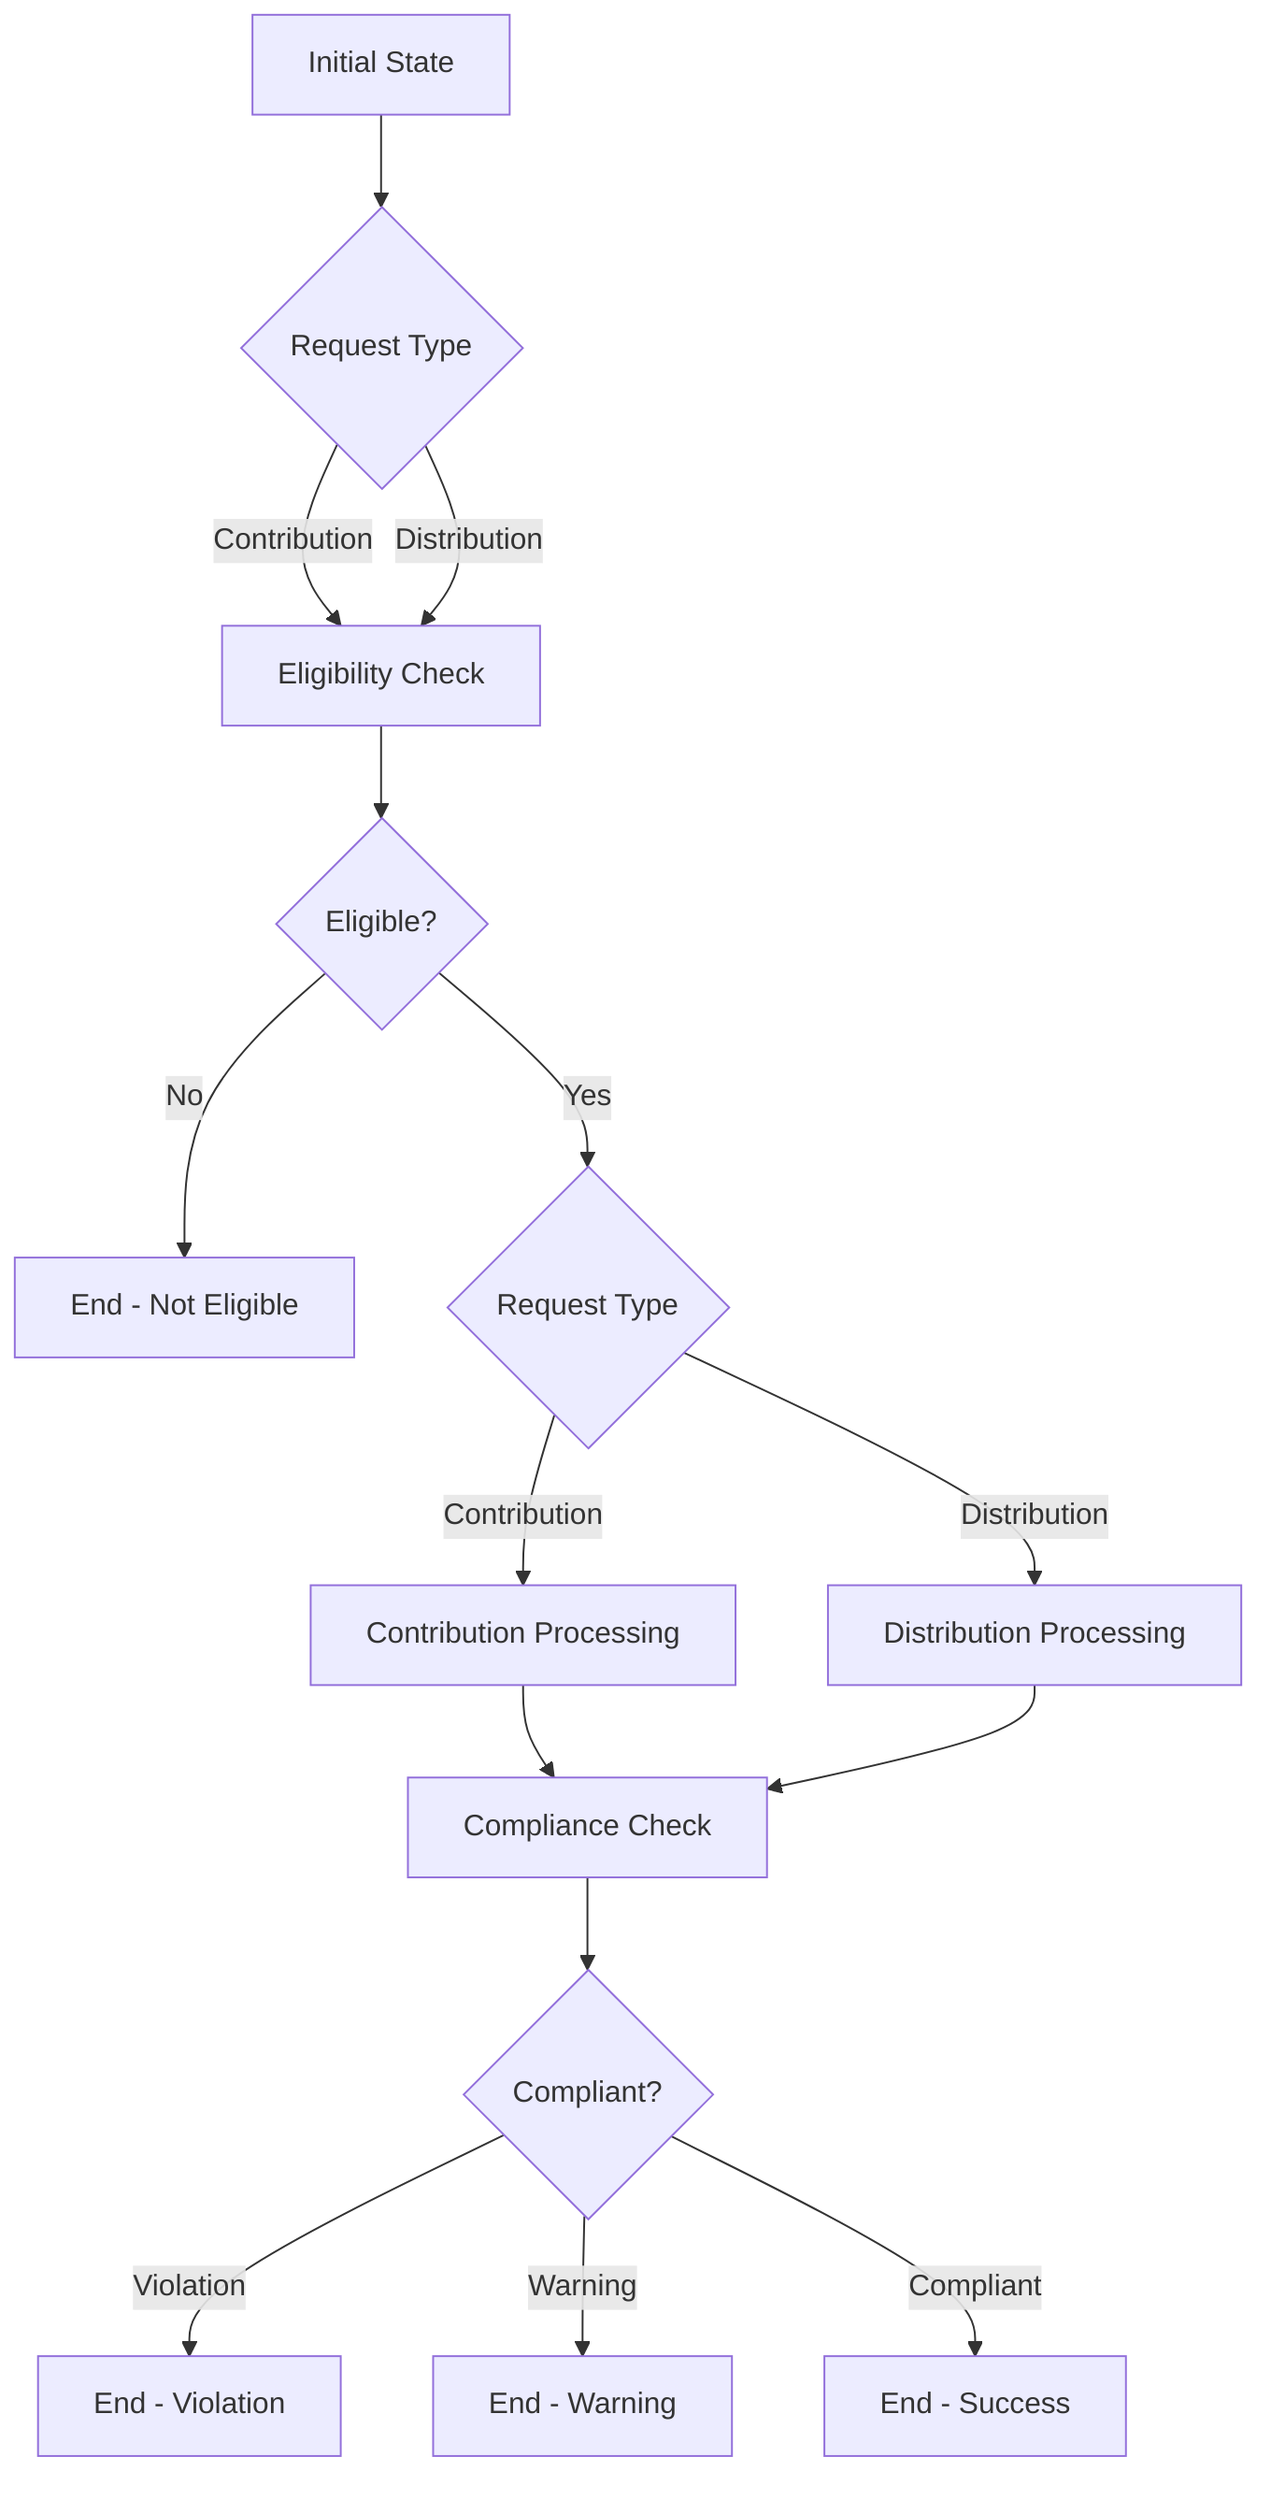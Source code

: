graph TD
    A[Initial State] --> B{Request Type}
    B -->|Contribution| C[Eligibility Check]
    B -->|Distribution| C
    
    C --> D{Eligible?}
    D -->|No| E[End - Not Eligible]
    D -->|Yes| F{Request Type}
    
    F -->|Contribution| G[Contribution Processing]
    F -->|Distribution| H[Distribution Processing]
    
    G --> I[Compliance Check]
    H --> I
    
    I --> J{Compliant?}
    J -->|Violation| K[End - Violation]
    J -->|Warning| L[End - Warning]
    J -->|Compliant| M[End - Success]